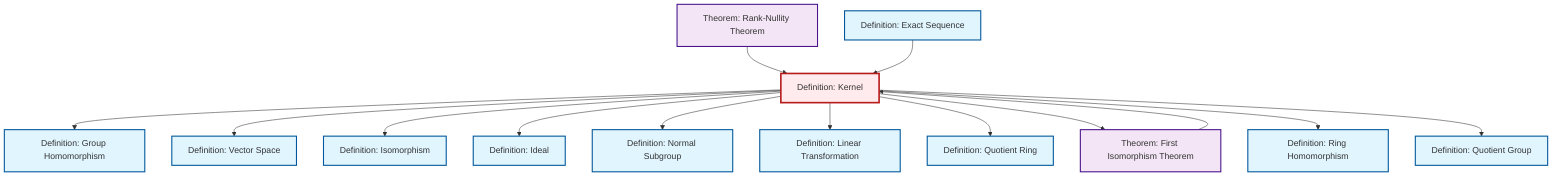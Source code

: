 graph TD
    classDef definition fill:#e1f5fe,stroke:#01579b,stroke-width:2px
    classDef theorem fill:#f3e5f5,stroke:#4a148c,stroke-width:2px
    classDef axiom fill:#fff3e0,stroke:#e65100,stroke-width:2px
    classDef example fill:#e8f5e9,stroke:#1b5e20,stroke-width:2px
    classDef current fill:#ffebee,stroke:#b71c1c,stroke-width:3px
    def-kernel["Definition: Kernel"]:::definition
    def-exact-sequence["Definition: Exact Sequence"]:::definition
    def-ring-homomorphism["Definition: Ring Homomorphism"]:::definition
    def-vector-space["Definition: Vector Space"]:::definition
    def-isomorphism["Definition: Isomorphism"]:::definition
    def-linear-transformation["Definition: Linear Transformation"]:::definition
    thm-rank-nullity["Theorem: Rank-Nullity Theorem"]:::theorem
    thm-first-isomorphism["Theorem: First Isomorphism Theorem"]:::theorem
    def-normal-subgroup["Definition: Normal Subgroup"]:::definition
    def-quotient-ring["Definition: Quotient Ring"]:::definition
    def-homomorphism["Definition: Group Homomorphism"]:::definition
    def-quotient-group["Definition: Quotient Group"]:::definition
    def-ideal["Definition: Ideal"]:::definition
    thm-rank-nullity --> def-kernel
    def-kernel --> def-homomorphism
    def-exact-sequence --> def-kernel
    def-kernel --> def-vector-space
    def-kernel --> def-isomorphism
    def-kernel --> def-ideal
    def-kernel --> def-normal-subgroup
    thm-first-isomorphism --> def-kernel
    def-kernel --> def-linear-transformation
    def-kernel --> def-quotient-ring
    def-kernel --> thm-first-isomorphism
    def-kernel --> def-ring-homomorphism
    def-kernel --> def-quotient-group
    class def-kernel current